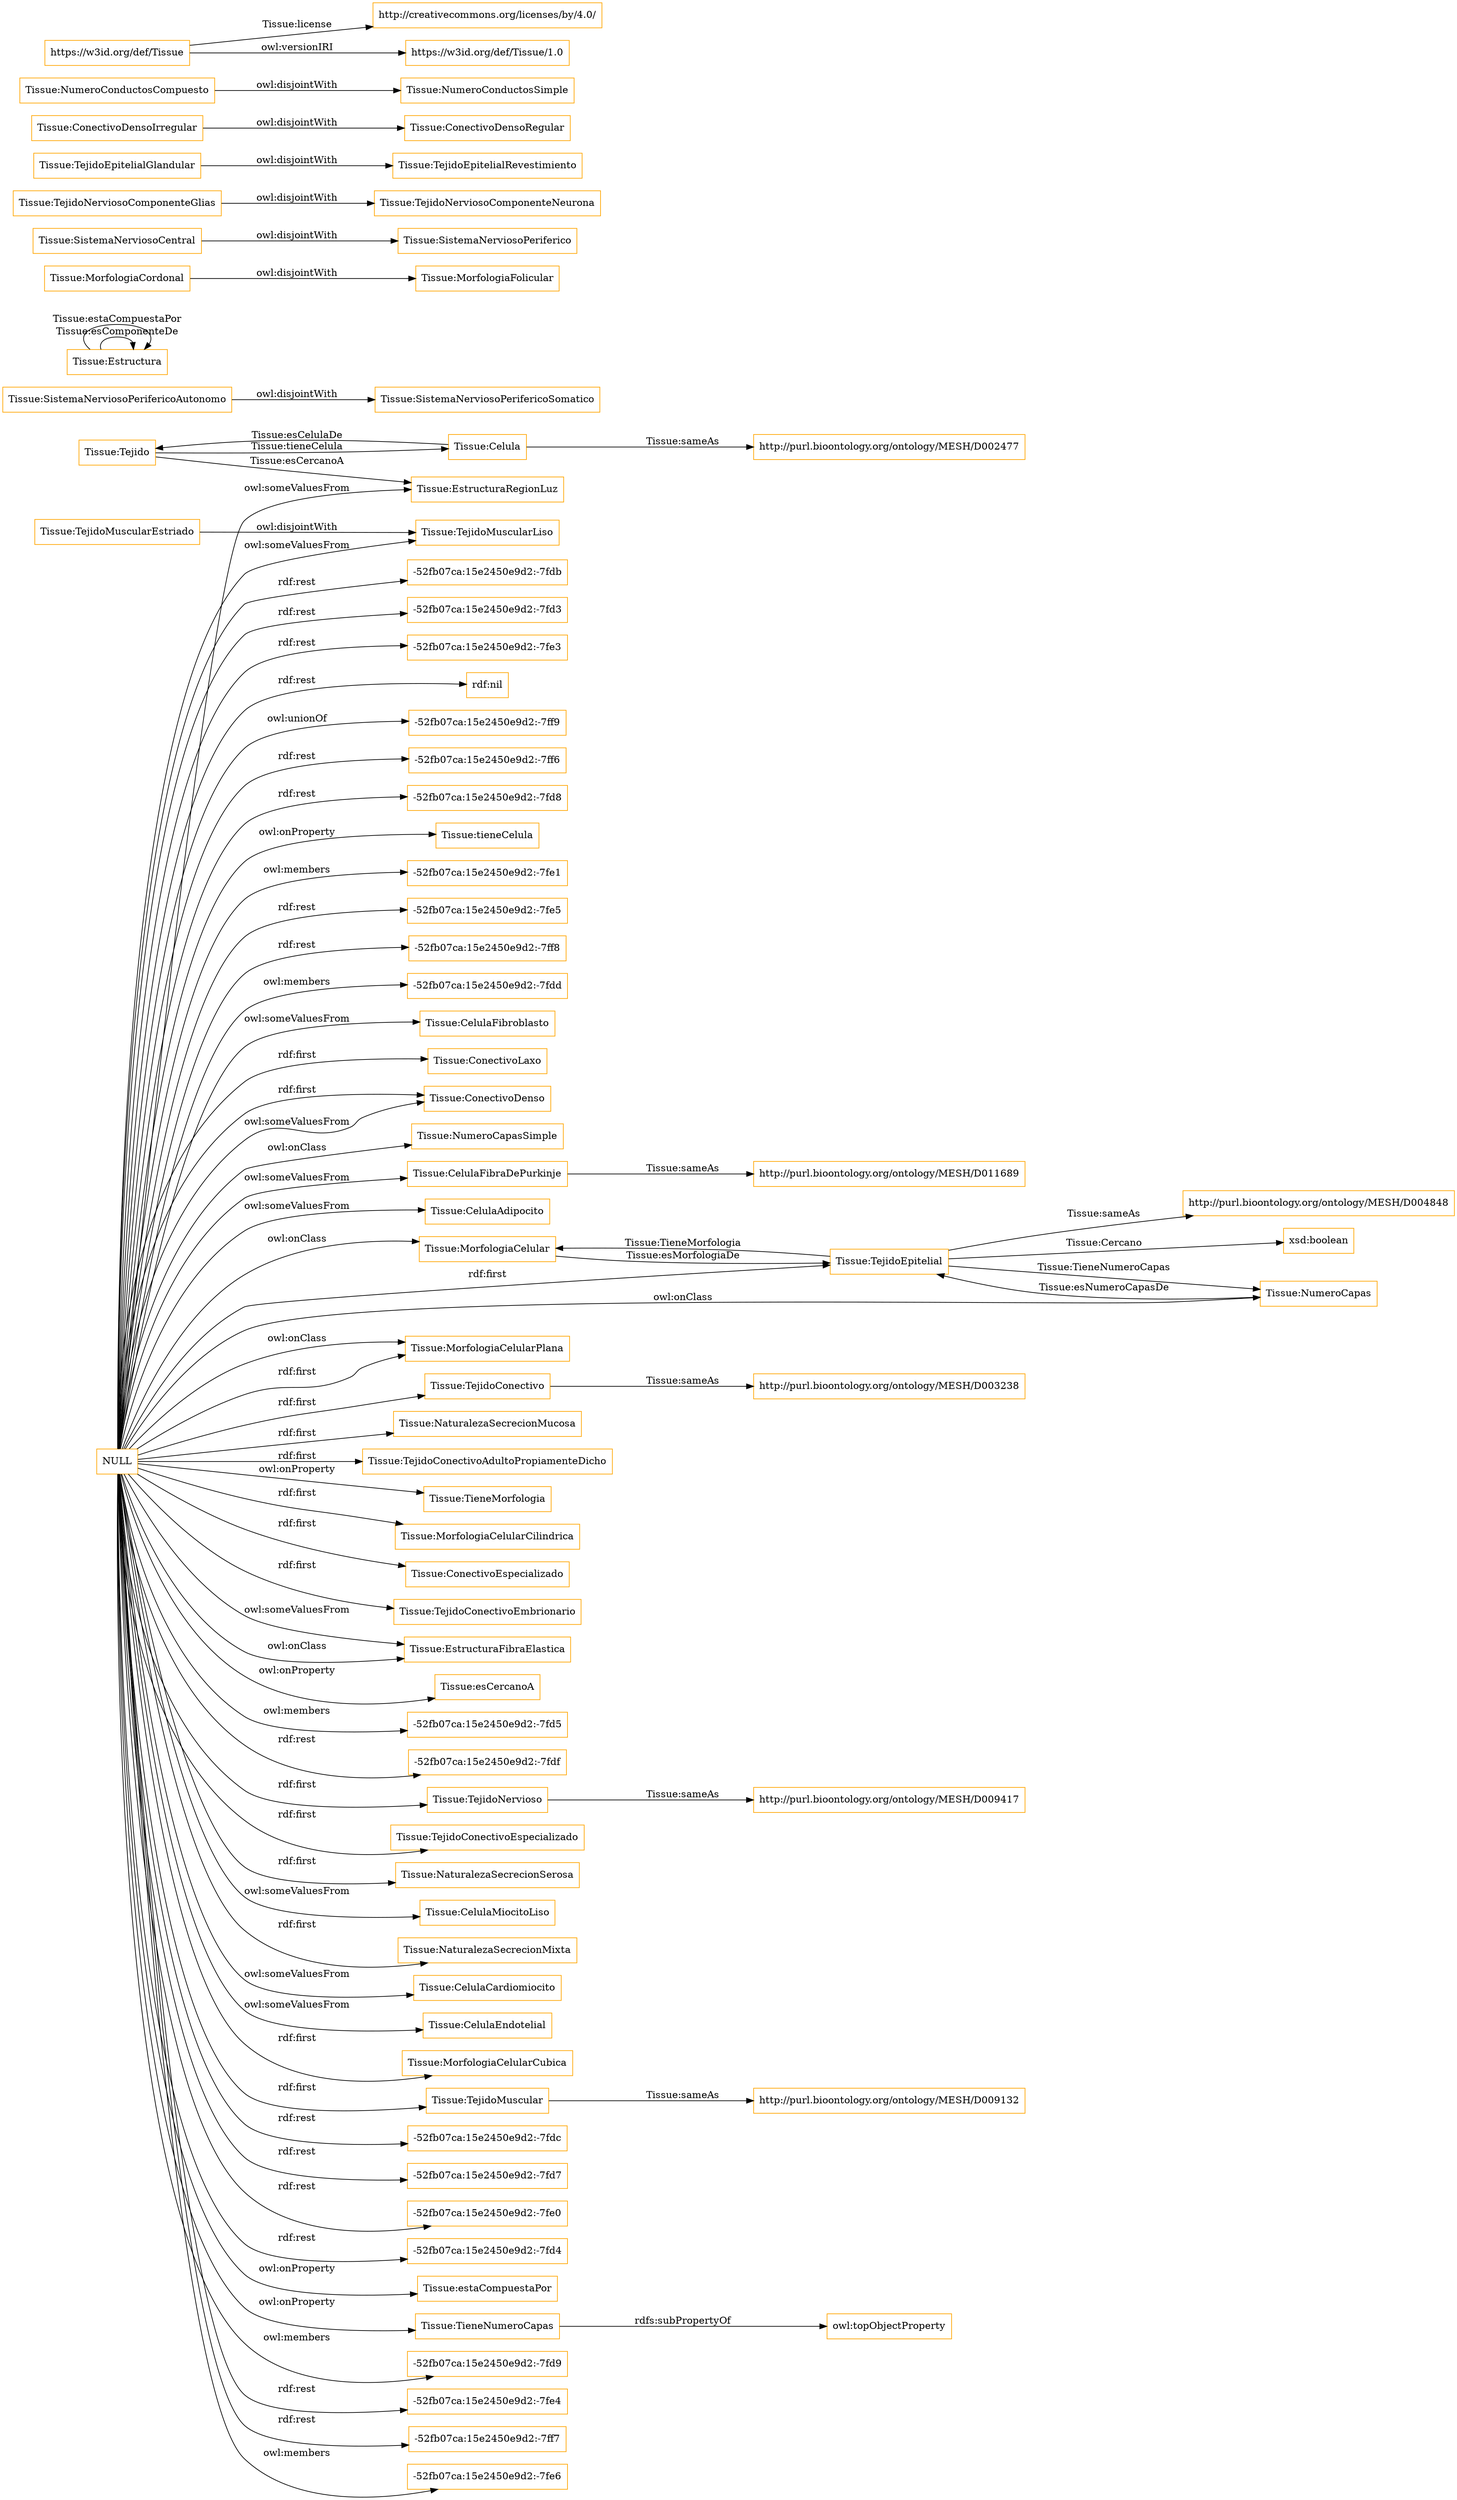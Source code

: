 digraph ar2dtool_diagram { 
rankdir=LR;
size="1501"
node [shape = rectangle, color="orange"]; "Tissue:CelulaFibroblasto" "Tissue:ConectivoLaxo" "Tissue:SistemaNerviosoPerifericoAutonomo" "Tissue:ConectivoDenso" "Tissue:Celula" "Tissue:TejidoMuscularEstriado" "Tissue:NumeroCapasSimple" "Tissue:Estructura" "Tissue:CelulaFibraDePurkinje" "Tissue:MorfologiaFolicular" "Tissue:CelulaAdipocito" "Tissue:MorfologiaCelular" "Tissue:SistemaNerviosoCentral" "Tissue:MorfologiaCelularPlana" "Tissue:TejidoConectivo" "Tissue:MorfologiaCordonal" "Tissue:NumeroCapas" "Tissue:NaturalezaSecrecionMucosa" "Tissue:TejidoConectivoAdultoPropiamenteDicho" "Tissue:TejidoNerviosoComponenteNeurona" "Tissue:TejidoNerviosoComponenteGlias" "Tissue:Tejido" "Tissue:TejidoMuscularLiso" "Tissue:TejidoEpitelialRevestimiento" "Tissue:TejidoEpitelialGlandular" "Tissue:MorfologiaCelularCilindrica" "Tissue:ConectivoEspecializado" "Tissue:TejidoConectivoEmbrionario" "Tissue:ConectivoDensoIrregular" "Tissue:SistemaNerviosoPeriferico" "Tissue:EstructuraFibraElastica" "Tissue:EstructuraRegionLuz" "Tissue:TejidoNervioso" "Tissue:ConectivoDensoRegular" "Tissue:TejidoEpitelial" "Tissue:NumeroConductosSimple" "Tissue:TejidoConectivoEspecializado" "Tissue:NaturalezaSecrecionSerosa" "Tissue:CelulaMiocitoLiso" "Tissue:NaturalezaSecrecionMixta" "Tissue:CelulaCardiomiocito" "Tissue:CelulaEndotelial" "Tissue:MorfologiaCelularCubica" "Tissue:TejidoMuscular" "Tissue:SistemaNerviosoPerifericoSomatico" "Tissue:NumeroConductosCompuesto" ; /*classes style*/
	"NULL" -> "-52fb07ca:15e2450e9d2:-7fdc" [ label = "rdf:rest" ];
	"NULL" -> "-52fb07ca:15e2450e9d2:-7fd7" [ label = "rdf:rest" ];
	"NULL" -> "Tissue:EstructuraFibraElastica" [ label = "owl:someValuesFrom" ];
	"NULL" -> "Tissue:TejidoConectivoEmbrionario" [ label = "rdf:first" ];
	"NULL" -> "Tissue:TejidoConectivoAdultoPropiamenteDicho" [ label = "rdf:first" ];
	"NULL" -> "-52fb07ca:15e2450e9d2:-7fe0" [ label = "rdf:rest" ];
	"NULL" -> "-52fb07ca:15e2450e9d2:-7fd4" [ label = "rdf:rest" ];
	"NULL" -> "Tissue:estaCompuestaPor" [ label = "owl:onProperty" ];
	"NULL" -> "Tissue:TejidoMuscularLiso" [ label = "owl:someValuesFrom" ];
	"NULL" -> "Tissue:TieneNumeroCapas" [ label = "owl:onProperty" ];
	"NULL" -> "-52fb07ca:15e2450e9d2:-7fd9" [ label = "owl:members" ];
	"NULL" -> "Tissue:MorfologiaCelularPlana" [ label = "owl:onClass" ];
	"NULL" -> "-52fb07ca:15e2450e9d2:-7fe4" [ label = "rdf:rest" ];
	"NULL" -> "Tissue:MorfologiaCelularCubica" [ label = "rdf:first" ];
	"NULL" -> "Tissue:TejidoEpitelial" [ label = "rdf:first" ];
	"NULL" -> "Tissue:CelulaAdipocito" [ label = "owl:someValuesFrom" ];
	"NULL" -> "-52fb07ca:15e2450e9d2:-7ff7" [ label = "rdf:rest" ];
	"NULL" -> "Tissue:CelulaEndotelial" [ label = "owl:someValuesFrom" ];
	"NULL" -> "Tissue:TejidoConectivo" [ label = "rdf:first" ];
	"NULL" -> "Tissue:MorfologiaCelularCilindrica" [ label = "rdf:first" ];
	"NULL" -> "Tissue:TejidoConectivoEspecializado" [ label = "rdf:first" ];
	"NULL" -> "-52fb07ca:15e2450e9d2:-7fe6" [ label = "owl:members" ];
	"NULL" -> "Tissue:EstructuraRegionLuz" [ label = "owl:someValuesFrom" ];
	"NULL" -> "Tissue:CelulaFibraDePurkinje" [ label = "owl:someValuesFrom" ];
	"NULL" -> "-52fb07ca:15e2450e9d2:-7fdb" [ label = "rdf:rest" ];
	"NULL" -> "-52fb07ca:15e2450e9d2:-7fd3" [ label = "rdf:rest" ];
	"NULL" -> "Tissue:NaturalezaSecrecionMixta" [ label = "rdf:first" ];
	"NULL" -> "Tissue:MorfologiaCelular" [ label = "owl:onClass" ];
	"NULL" -> "Tissue:NumeroCapasSimple" [ label = "owl:onClass" ];
	"NULL" -> "-52fb07ca:15e2450e9d2:-7fe3" [ label = "rdf:rest" ];
	"NULL" -> "rdf:nil" [ label = "rdf:rest" ];
	"NULL" -> "-52fb07ca:15e2450e9d2:-7ff9" [ label = "owl:unionOf" ];
	"NULL" -> "-52fb07ca:15e2450e9d2:-7ff6" [ label = "rdf:rest" ];
	"NULL" -> "Tissue:CelulaCardiomiocito" [ label = "owl:someValuesFrom" ];
	"NULL" -> "Tissue:EstructuraFibraElastica" [ label = "owl:onClass" ];
	"NULL" -> "Tissue:NumeroCapas" [ label = "owl:onClass" ];
	"NULL" -> "Tissue:TejidoMuscular" [ label = "rdf:first" ];
	"NULL" -> "-52fb07ca:15e2450e9d2:-7fd8" [ label = "rdf:rest" ];
	"NULL" -> "Tissue:ConectivoDenso" [ label = "rdf:first" ];
	"NULL" -> "Tissue:tieneCelula" [ label = "owl:onProperty" ];
	"NULL" -> "Tissue:NaturalezaSecrecionMucosa" [ label = "rdf:first" ];
	"NULL" -> "-52fb07ca:15e2450e9d2:-7fe1" [ label = "owl:members" ];
	"NULL" -> "Tissue:CelulaFibroblasto" [ label = "owl:someValuesFrom" ];
	"NULL" -> "Tissue:NaturalezaSecrecionSerosa" [ label = "rdf:first" ];
	"NULL" -> "Tissue:CelulaMiocitoLiso" [ label = "owl:someValuesFrom" ];
	"NULL" -> "-52fb07ca:15e2450e9d2:-7fe5" [ label = "rdf:rest" ];
	"NULL" -> "Tissue:MorfologiaCelularPlana" [ label = "rdf:first" ];
	"NULL" -> "-52fb07ca:15e2450e9d2:-7ff8" [ label = "rdf:rest" ];
	"NULL" -> "Tissue:ConectivoDenso" [ label = "owl:someValuesFrom" ];
	"NULL" -> "-52fb07ca:15e2450e9d2:-7fdd" [ label = "owl:members" ];
	"NULL" -> "Tissue:TieneMorfologia" [ label = "owl:onProperty" ];
	"NULL" -> "Tissue:TejidoNervioso" [ label = "rdf:first" ];
	"NULL" -> "Tissue:esCercanoA" [ label = "owl:onProperty" ];
	"NULL" -> "-52fb07ca:15e2450e9d2:-7fd5" [ label = "owl:members" ];
	"NULL" -> "Tissue:ConectivoEspecializado" [ label = "rdf:first" ];
	"NULL" -> "-52fb07ca:15e2450e9d2:-7fdf" [ label = "rdf:rest" ];
	"NULL" -> "Tissue:ConectivoLaxo" [ label = "rdf:first" ];
	"Tissue:TejidoConectivo" -> "http://purl.bioontology.org/ontology/MESH/D003238" [ label = "Tissue:sameAs" ];
	"Tissue:ConectivoDensoIrregular" -> "Tissue:ConectivoDensoRegular" [ label = "owl:disjointWith" ];
	"Tissue:CelulaFibraDePurkinje" -> "http://purl.bioontology.org/ontology/MESH/D011689" [ label = "Tissue:sameAs" ];
	"https://w3id.org/def/Tissue" -> "http://creativecommons.org/licenses/by/4.0/" [ label = "Tissue:license" ];
	"https://w3id.org/def/Tissue" -> "https://w3id.org/def/Tissue/1.0" [ label = "owl:versionIRI" ];
	"Tissue:TejidoMuscular" -> "http://purl.bioontology.org/ontology/MESH/D009132" [ label = "Tissue:sameAs" ];
	"Tissue:TejidoNervioso" -> "http://purl.bioontology.org/ontology/MESH/D009417" [ label = "Tissue:sameAs" ];
	"Tissue:TejidoNerviosoComponenteGlias" -> "Tissue:TejidoNerviosoComponenteNeurona" [ label = "owl:disjointWith" ];
	"Tissue:TejidoMuscularEstriado" -> "Tissue:TejidoMuscularLiso" [ label = "owl:disjointWith" ];
	"Tissue:SistemaNerviosoPerifericoAutonomo" -> "Tissue:SistemaNerviosoPerifericoSomatico" [ label = "owl:disjointWith" ];
	"Tissue:TejidoEpitelial" -> "http://purl.bioontology.org/ontology/MESH/D004848" [ label = "Tissue:sameAs" ];
	"Tissue:TejidoEpitelialGlandular" -> "Tissue:TejidoEpitelialRevestimiento" [ label = "owl:disjointWith" ];
	"Tissue:TieneNumeroCapas" -> "owl:topObjectProperty" [ label = "rdfs:subPropertyOf" ];
	"Tissue:SistemaNerviosoCentral" -> "Tissue:SistemaNerviosoPeriferico" [ label = "owl:disjointWith" ];
	"Tissue:Celula" -> "http://purl.bioontology.org/ontology/MESH/D002477" [ label = "Tissue:sameAs" ];
	"Tissue:NumeroConductosCompuesto" -> "Tissue:NumeroConductosSimple" [ label = "owl:disjointWith" ];
	"Tissue:MorfologiaCordonal" -> "Tissue:MorfologiaFolicular" [ label = "owl:disjointWith" ];
	"Tissue:Estructura" -> "Tissue:Estructura" [ label = "Tissue:esComponenteDe" ];
	"Tissue:NumeroCapas" -> "Tissue:TejidoEpitelial" [ label = "Tissue:esNumeroCapasDe" ];
	"Tissue:Tejido" -> "Tissue:EstructuraRegionLuz" [ label = "Tissue:esCercanoA" ];
	"Tissue:TejidoEpitelial" -> "xsd:boolean" [ label = "Tissue:Cercano" ];
	"Tissue:Tejido" -> "Tissue:Celula" [ label = "Tissue:tieneCelula" ];
	"Tissue:Celula" -> "Tissue:Tejido" [ label = "Tissue:esCelulaDe" ];
	"Tissue:MorfologiaCelular" -> "Tissue:TejidoEpitelial" [ label = "Tissue:esMorfologiaDe" ];
	"Tissue:TejidoEpitelial" -> "Tissue:MorfologiaCelular" [ label = "Tissue:TieneMorfologia" ];
	"Tissue:TejidoEpitelial" -> "Tissue:NumeroCapas" [ label = "Tissue:TieneNumeroCapas" ];
	"Tissue:Estructura" -> "Tissue:Estructura" [ label = "Tissue:estaCompuestaPor" ];

}
